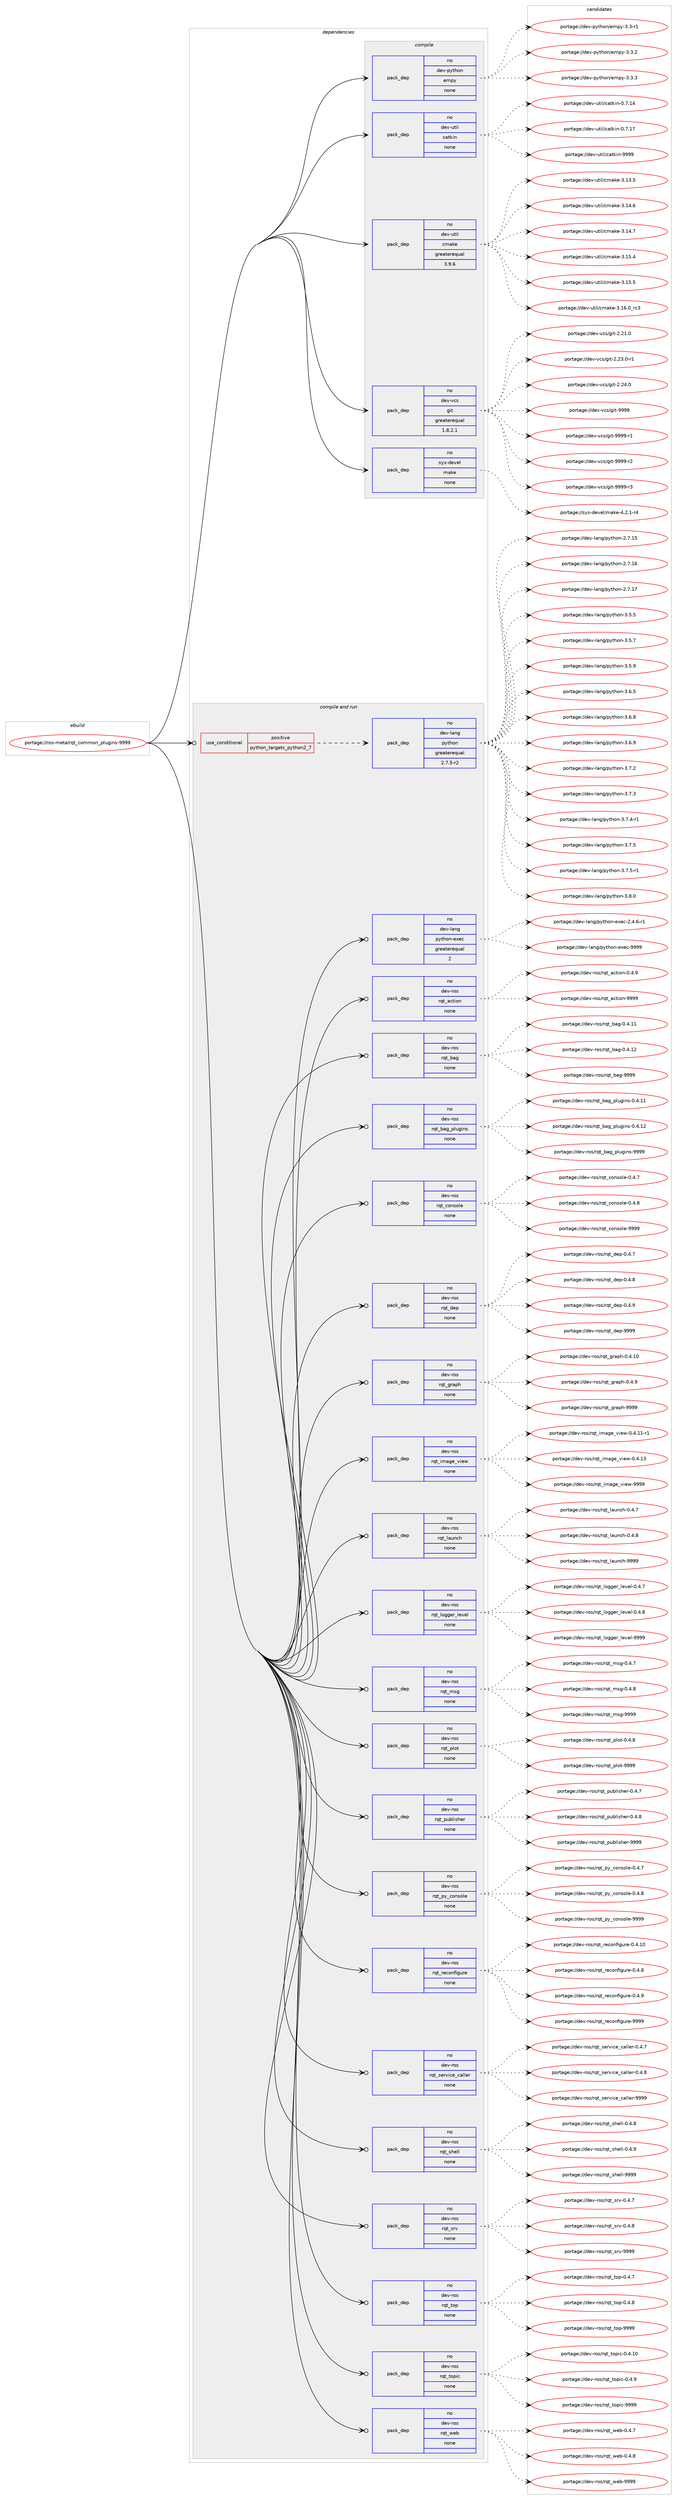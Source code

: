 digraph prolog {

# *************
# Graph options
# *************

newrank=true;
concentrate=true;
compound=true;
graph [rankdir=LR,fontname=Helvetica,fontsize=10,ranksep=1.5];#, ranksep=2.5, nodesep=0.2];
edge  [arrowhead=vee];
node  [fontname=Helvetica,fontsize=10];

# **********
# The ebuild
# **********

subgraph cluster_leftcol {
color=gray;
rank=same;
label=<<i>ebuild</i>>;
id [label="portage://ros-meta/rqt_common_plugins-9999", color=red, width=4, href="../ros-meta/rqt_common_plugins-9999.svg"];
}

# ****************
# The dependencies
# ****************

subgraph cluster_midcol {
color=gray;
label=<<i>dependencies</i>>;
subgraph cluster_compile {
fillcolor="#eeeeee";
style=filled;
label=<<i>compile</i>>;
subgraph pack280221 {
dependency381611 [label=<<TABLE BORDER="0" CELLBORDER="1" CELLSPACING="0" CELLPADDING="4" WIDTH="220"><TR><TD ROWSPAN="6" CELLPADDING="30">pack_dep</TD></TR><TR><TD WIDTH="110">no</TD></TR><TR><TD>dev-python</TD></TR><TR><TD>empy</TD></TR><TR><TD>none</TD></TR><TR><TD></TD></TR></TABLE>>, shape=none, color=blue];
}
id:e -> dependency381611:w [weight=20,style="solid",arrowhead="vee"];
subgraph pack280222 {
dependency381612 [label=<<TABLE BORDER="0" CELLBORDER="1" CELLSPACING="0" CELLPADDING="4" WIDTH="220"><TR><TD ROWSPAN="6" CELLPADDING="30">pack_dep</TD></TR><TR><TD WIDTH="110">no</TD></TR><TR><TD>dev-util</TD></TR><TR><TD>catkin</TD></TR><TR><TD>none</TD></TR><TR><TD></TD></TR></TABLE>>, shape=none, color=blue];
}
id:e -> dependency381612:w [weight=20,style="solid",arrowhead="vee"];
subgraph pack280223 {
dependency381613 [label=<<TABLE BORDER="0" CELLBORDER="1" CELLSPACING="0" CELLPADDING="4" WIDTH="220"><TR><TD ROWSPAN="6" CELLPADDING="30">pack_dep</TD></TR><TR><TD WIDTH="110">no</TD></TR><TR><TD>dev-util</TD></TR><TR><TD>cmake</TD></TR><TR><TD>greaterequal</TD></TR><TR><TD>3.9.6</TD></TR></TABLE>>, shape=none, color=blue];
}
id:e -> dependency381613:w [weight=20,style="solid",arrowhead="vee"];
subgraph pack280224 {
dependency381614 [label=<<TABLE BORDER="0" CELLBORDER="1" CELLSPACING="0" CELLPADDING="4" WIDTH="220"><TR><TD ROWSPAN="6" CELLPADDING="30">pack_dep</TD></TR><TR><TD WIDTH="110">no</TD></TR><TR><TD>dev-vcs</TD></TR><TR><TD>git</TD></TR><TR><TD>greaterequal</TD></TR><TR><TD>1.8.2.1</TD></TR></TABLE>>, shape=none, color=blue];
}
id:e -> dependency381614:w [weight=20,style="solid",arrowhead="vee"];
subgraph pack280225 {
dependency381615 [label=<<TABLE BORDER="0" CELLBORDER="1" CELLSPACING="0" CELLPADDING="4" WIDTH="220"><TR><TD ROWSPAN="6" CELLPADDING="30">pack_dep</TD></TR><TR><TD WIDTH="110">no</TD></TR><TR><TD>sys-devel</TD></TR><TR><TD>make</TD></TR><TR><TD>none</TD></TR><TR><TD></TD></TR></TABLE>>, shape=none, color=blue];
}
id:e -> dependency381615:w [weight=20,style="solid",arrowhead="vee"];
}
subgraph cluster_compileandrun {
fillcolor="#eeeeee";
style=filled;
label=<<i>compile and run</i>>;
subgraph cond94972 {
dependency381616 [label=<<TABLE BORDER="0" CELLBORDER="1" CELLSPACING="0" CELLPADDING="4"><TR><TD ROWSPAN="3" CELLPADDING="10">use_conditional</TD></TR><TR><TD>positive</TD></TR><TR><TD>python_targets_python2_7</TD></TR></TABLE>>, shape=none, color=red];
subgraph pack280226 {
dependency381617 [label=<<TABLE BORDER="0" CELLBORDER="1" CELLSPACING="0" CELLPADDING="4" WIDTH="220"><TR><TD ROWSPAN="6" CELLPADDING="30">pack_dep</TD></TR><TR><TD WIDTH="110">no</TD></TR><TR><TD>dev-lang</TD></TR><TR><TD>python</TD></TR><TR><TD>greaterequal</TD></TR><TR><TD>2.7.5-r2</TD></TR></TABLE>>, shape=none, color=blue];
}
dependency381616:e -> dependency381617:w [weight=20,style="dashed",arrowhead="vee"];
}
id:e -> dependency381616:w [weight=20,style="solid",arrowhead="odotvee"];
subgraph pack280227 {
dependency381618 [label=<<TABLE BORDER="0" CELLBORDER="1" CELLSPACING="0" CELLPADDING="4" WIDTH="220"><TR><TD ROWSPAN="6" CELLPADDING="30">pack_dep</TD></TR><TR><TD WIDTH="110">no</TD></TR><TR><TD>dev-lang</TD></TR><TR><TD>python-exec</TD></TR><TR><TD>greaterequal</TD></TR><TR><TD>2</TD></TR></TABLE>>, shape=none, color=blue];
}
id:e -> dependency381618:w [weight=20,style="solid",arrowhead="odotvee"];
subgraph pack280228 {
dependency381619 [label=<<TABLE BORDER="0" CELLBORDER="1" CELLSPACING="0" CELLPADDING="4" WIDTH="220"><TR><TD ROWSPAN="6" CELLPADDING="30">pack_dep</TD></TR><TR><TD WIDTH="110">no</TD></TR><TR><TD>dev-ros</TD></TR><TR><TD>rqt_action</TD></TR><TR><TD>none</TD></TR><TR><TD></TD></TR></TABLE>>, shape=none, color=blue];
}
id:e -> dependency381619:w [weight=20,style="solid",arrowhead="odotvee"];
subgraph pack280229 {
dependency381620 [label=<<TABLE BORDER="0" CELLBORDER="1" CELLSPACING="0" CELLPADDING="4" WIDTH="220"><TR><TD ROWSPAN="6" CELLPADDING="30">pack_dep</TD></TR><TR><TD WIDTH="110">no</TD></TR><TR><TD>dev-ros</TD></TR><TR><TD>rqt_bag</TD></TR><TR><TD>none</TD></TR><TR><TD></TD></TR></TABLE>>, shape=none, color=blue];
}
id:e -> dependency381620:w [weight=20,style="solid",arrowhead="odotvee"];
subgraph pack280230 {
dependency381621 [label=<<TABLE BORDER="0" CELLBORDER="1" CELLSPACING="0" CELLPADDING="4" WIDTH="220"><TR><TD ROWSPAN="6" CELLPADDING="30">pack_dep</TD></TR><TR><TD WIDTH="110">no</TD></TR><TR><TD>dev-ros</TD></TR><TR><TD>rqt_bag_plugins</TD></TR><TR><TD>none</TD></TR><TR><TD></TD></TR></TABLE>>, shape=none, color=blue];
}
id:e -> dependency381621:w [weight=20,style="solid",arrowhead="odotvee"];
subgraph pack280231 {
dependency381622 [label=<<TABLE BORDER="0" CELLBORDER="1" CELLSPACING="0" CELLPADDING="4" WIDTH="220"><TR><TD ROWSPAN="6" CELLPADDING="30">pack_dep</TD></TR><TR><TD WIDTH="110">no</TD></TR><TR><TD>dev-ros</TD></TR><TR><TD>rqt_console</TD></TR><TR><TD>none</TD></TR><TR><TD></TD></TR></TABLE>>, shape=none, color=blue];
}
id:e -> dependency381622:w [weight=20,style="solid",arrowhead="odotvee"];
subgraph pack280232 {
dependency381623 [label=<<TABLE BORDER="0" CELLBORDER="1" CELLSPACING="0" CELLPADDING="4" WIDTH="220"><TR><TD ROWSPAN="6" CELLPADDING="30">pack_dep</TD></TR><TR><TD WIDTH="110">no</TD></TR><TR><TD>dev-ros</TD></TR><TR><TD>rqt_dep</TD></TR><TR><TD>none</TD></TR><TR><TD></TD></TR></TABLE>>, shape=none, color=blue];
}
id:e -> dependency381623:w [weight=20,style="solid",arrowhead="odotvee"];
subgraph pack280233 {
dependency381624 [label=<<TABLE BORDER="0" CELLBORDER="1" CELLSPACING="0" CELLPADDING="4" WIDTH="220"><TR><TD ROWSPAN="6" CELLPADDING="30">pack_dep</TD></TR><TR><TD WIDTH="110">no</TD></TR><TR><TD>dev-ros</TD></TR><TR><TD>rqt_graph</TD></TR><TR><TD>none</TD></TR><TR><TD></TD></TR></TABLE>>, shape=none, color=blue];
}
id:e -> dependency381624:w [weight=20,style="solid",arrowhead="odotvee"];
subgraph pack280234 {
dependency381625 [label=<<TABLE BORDER="0" CELLBORDER="1" CELLSPACING="0" CELLPADDING="4" WIDTH="220"><TR><TD ROWSPAN="6" CELLPADDING="30">pack_dep</TD></TR><TR><TD WIDTH="110">no</TD></TR><TR><TD>dev-ros</TD></TR><TR><TD>rqt_image_view</TD></TR><TR><TD>none</TD></TR><TR><TD></TD></TR></TABLE>>, shape=none, color=blue];
}
id:e -> dependency381625:w [weight=20,style="solid",arrowhead="odotvee"];
subgraph pack280235 {
dependency381626 [label=<<TABLE BORDER="0" CELLBORDER="1" CELLSPACING="0" CELLPADDING="4" WIDTH="220"><TR><TD ROWSPAN="6" CELLPADDING="30">pack_dep</TD></TR><TR><TD WIDTH="110">no</TD></TR><TR><TD>dev-ros</TD></TR><TR><TD>rqt_launch</TD></TR><TR><TD>none</TD></TR><TR><TD></TD></TR></TABLE>>, shape=none, color=blue];
}
id:e -> dependency381626:w [weight=20,style="solid",arrowhead="odotvee"];
subgraph pack280236 {
dependency381627 [label=<<TABLE BORDER="0" CELLBORDER="1" CELLSPACING="0" CELLPADDING="4" WIDTH="220"><TR><TD ROWSPAN="6" CELLPADDING="30">pack_dep</TD></TR><TR><TD WIDTH="110">no</TD></TR><TR><TD>dev-ros</TD></TR><TR><TD>rqt_logger_level</TD></TR><TR><TD>none</TD></TR><TR><TD></TD></TR></TABLE>>, shape=none, color=blue];
}
id:e -> dependency381627:w [weight=20,style="solid",arrowhead="odotvee"];
subgraph pack280237 {
dependency381628 [label=<<TABLE BORDER="0" CELLBORDER="1" CELLSPACING="0" CELLPADDING="4" WIDTH="220"><TR><TD ROWSPAN="6" CELLPADDING="30">pack_dep</TD></TR><TR><TD WIDTH="110">no</TD></TR><TR><TD>dev-ros</TD></TR><TR><TD>rqt_msg</TD></TR><TR><TD>none</TD></TR><TR><TD></TD></TR></TABLE>>, shape=none, color=blue];
}
id:e -> dependency381628:w [weight=20,style="solid",arrowhead="odotvee"];
subgraph pack280238 {
dependency381629 [label=<<TABLE BORDER="0" CELLBORDER="1" CELLSPACING="0" CELLPADDING="4" WIDTH="220"><TR><TD ROWSPAN="6" CELLPADDING="30">pack_dep</TD></TR><TR><TD WIDTH="110">no</TD></TR><TR><TD>dev-ros</TD></TR><TR><TD>rqt_plot</TD></TR><TR><TD>none</TD></TR><TR><TD></TD></TR></TABLE>>, shape=none, color=blue];
}
id:e -> dependency381629:w [weight=20,style="solid",arrowhead="odotvee"];
subgraph pack280239 {
dependency381630 [label=<<TABLE BORDER="0" CELLBORDER="1" CELLSPACING="0" CELLPADDING="4" WIDTH="220"><TR><TD ROWSPAN="6" CELLPADDING="30">pack_dep</TD></TR><TR><TD WIDTH="110">no</TD></TR><TR><TD>dev-ros</TD></TR><TR><TD>rqt_publisher</TD></TR><TR><TD>none</TD></TR><TR><TD></TD></TR></TABLE>>, shape=none, color=blue];
}
id:e -> dependency381630:w [weight=20,style="solid",arrowhead="odotvee"];
subgraph pack280240 {
dependency381631 [label=<<TABLE BORDER="0" CELLBORDER="1" CELLSPACING="0" CELLPADDING="4" WIDTH="220"><TR><TD ROWSPAN="6" CELLPADDING="30">pack_dep</TD></TR><TR><TD WIDTH="110">no</TD></TR><TR><TD>dev-ros</TD></TR><TR><TD>rqt_py_console</TD></TR><TR><TD>none</TD></TR><TR><TD></TD></TR></TABLE>>, shape=none, color=blue];
}
id:e -> dependency381631:w [weight=20,style="solid",arrowhead="odotvee"];
subgraph pack280241 {
dependency381632 [label=<<TABLE BORDER="0" CELLBORDER="1" CELLSPACING="0" CELLPADDING="4" WIDTH="220"><TR><TD ROWSPAN="6" CELLPADDING="30">pack_dep</TD></TR><TR><TD WIDTH="110">no</TD></TR><TR><TD>dev-ros</TD></TR><TR><TD>rqt_reconfigure</TD></TR><TR><TD>none</TD></TR><TR><TD></TD></TR></TABLE>>, shape=none, color=blue];
}
id:e -> dependency381632:w [weight=20,style="solid",arrowhead="odotvee"];
subgraph pack280242 {
dependency381633 [label=<<TABLE BORDER="0" CELLBORDER="1" CELLSPACING="0" CELLPADDING="4" WIDTH="220"><TR><TD ROWSPAN="6" CELLPADDING="30">pack_dep</TD></TR><TR><TD WIDTH="110">no</TD></TR><TR><TD>dev-ros</TD></TR><TR><TD>rqt_service_caller</TD></TR><TR><TD>none</TD></TR><TR><TD></TD></TR></TABLE>>, shape=none, color=blue];
}
id:e -> dependency381633:w [weight=20,style="solid",arrowhead="odotvee"];
subgraph pack280243 {
dependency381634 [label=<<TABLE BORDER="0" CELLBORDER="1" CELLSPACING="0" CELLPADDING="4" WIDTH="220"><TR><TD ROWSPAN="6" CELLPADDING="30">pack_dep</TD></TR><TR><TD WIDTH="110">no</TD></TR><TR><TD>dev-ros</TD></TR><TR><TD>rqt_shell</TD></TR><TR><TD>none</TD></TR><TR><TD></TD></TR></TABLE>>, shape=none, color=blue];
}
id:e -> dependency381634:w [weight=20,style="solid",arrowhead="odotvee"];
subgraph pack280244 {
dependency381635 [label=<<TABLE BORDER="0" CELLBORDER="1" CELLSPACING="0" CELLPADDING="4" WIDTH="220"><TR><TD ROWSPAN="6" CELLPADDING="30">pack_dep</TD></TR><TR><TD WIDTH="110">no</TD></TR><TR><TD>dev-ros</TD></TR><TR><TD>rqt_srv</TD></TR><TR><TD>none</TD></TR><TR><TD></TD></TR></TABLE>>, shape=none, color=blue];
}
id:e -> dependency381635:w [weight=20,style="solid",arrowhead="odotvee"];
subgraph pack280245 {
dependency381636 [label=<<TABLE BORDER="0" CELLBORDER="1" CELLSPACING="0" CELLPADDING="4" WIDTH="220"><TR><TD ROWSPAN="6" CELLPADDING="30">pack_dep</TD></TR><TR><TD WIDTH="110">no</TD></TR><TR><TD>dev-ros</TD></TR><TR><TD>rqt_top</TD></TR><TR><TD>none</TD></TR><TR><TD></TD></TR></TABLE>>, shape=none, color=blue];
}
id:e -> dependency381636:w [weight=20,style="solid",arrowhead="odotvee"];
subgraph pack280246 {
dependency381637 [label=<<TABLE BORDER="0" CELLBORDER="1" CELLSPACING="0" CELLPADDING="4" WIDTH="220"><TR><TD ROWSPAN="6" CELLPADDING="30">pack_dep</TD></TR><TR><TD WIDTH="110">no</TD></TR><TR><TD>dev-ros</TD></TR><TR><TD>rqt_topic</TD></TR><TR><TD>none</TD></TR><TR><TD></TD></TR></TABLE>>, shape=none, color=blue];
}
id:e -> dependency381637:w [weight=20,style="solid",arrowhead="odotvee"];
subgraph pack280247 {
dependency381638 [label=<<TABLE BORDER="0" CELLBORDER="1" CELLSPACING="0" CELLPADDING="4" WIDTH="220"><TR><TD ROWSPAN="6" CELLPADDING="30">pack_dep</TD></TR><TR><TD WIDTH="110">no</TD></TR><TR><TD>dev-ros</TD></TR><TR><TD>rqt_web</TD></TR><TR><TD>none</TD></TR><TR><TD></TD></TR></TABLE>>, shape=none, color=blue];
}
id:e -> dependency381638:w [weight=20,style="solid",arrowhead="odotvee"];
}
subgraph cluster_run {
fillcolor="#eeeeee";
style=filled;
label=<<i>run</i>>;
}
}

# **************
# The candidates
# **************

subgraph cluster_choices {
rank=same;
color=gray;
label=<<i>candidates</i>>;

subgraph choice280221 {
color=black;
nodesep=1;
choiceportage1001011184511212111610411111047101109112121455146514511449 [label="portage://dev-python/empy-3.3-r1", color=red, width=4,href="../dev-python/empy-3.3-r1.svg"];
choiceportage1001011184511212111610411111047101109112121455146514650 [label="portage://dev-python/empy-3.3.2", color=red, width=4,href="../dev-python/empy-3.3.2.svg"];
choiceportage1001011184511212111610411111047101109112121455146514651 [label="portage://dev-python/empy-3.3.3", color=red, width=4,href="../dev-python/empy-3.3.3.svg"];
dependency381611:e -> choiceportage1001011184511212111610411111047101109112121455146514511449:w [style=dotted,weight="100"];
dependency381611:e -> choiceportage1001011184511212111610411111047101109112121455146514650:w [style=dotted,weight="100"];
dependency381611:e -> choiceportage1001011184511212111610411111047101109112121455146514651:w [style=dotted,weight="100"];
}
subgraph choice280222 {
color=black;
nodesep=1;
choiceportage1001011184511711610510847999711610710511045484655464952 [label="portage://dev-util/catkin-0.7.14", color=red, width=4,href="../dev-util/catkin-0.7.14.svg"];
choiceportage1001011184511711610510847999711610710511045484655464955 [label="portage://dev-util/catkin-0.7.17", color=red, width=4,href="../dev-util/catkin-0.7.17.svg"];
choiceportage100101118451171161051084799971161071051104557575757 [label="portage://dev-util/catkin-9999", color=red, width=4,href="../dev-util/catkin-9999.svg"];
dependency381612:e -> choiceportage1001011184511711610510847999711610710511045484655464952:w [style=dotted,weight="100"];
dependency381612:e -> choiceportage1001011184511711610510847999711610710511045484655464955:w [style=dotted,weight="100"];
dependency381612:e -> choiceportage100101118451171161051084799971161071051104557575757:w [style=dotted,weight="100"];
}
subgraph choice280223 {
color=black;
nodesep=1;
choiceportage1001011184511711610510847991099710710145514649514653 [label="portage://dev-util/cmake-3.13.5", color=red, width=4,href="../dev-util/cmake-3.13.5.svg"];
choiceportage1001011184511711610510847991099710710145514649524654 [label="portage://dev-util/cmake-3.14.6", color=red, width=4,href="../dev-util/cmake-3.14.6.svg"];
choiceportage1001011184511711610510847991099710710145514649524655 [label="portage://dev-util/cmake-3.14.7", color=red, width=4,href="../dev-util/cmake-3.14.7.svg"];
choiceportage1001011184511711610510847991099710710145514649534652 [label="portage://dev-util/cmake-3.15.4", color=red, width=4,href="../dev-util/cmake-3.15.4.svg"];
choiceportage1001011184511711610510847991099710710145514649534653 [label="portage://dev-util/cmake-3.15.5", color=red, width=4,href="../dev-util/cmake-3.15.5.svg"];
choiceportage1001011184511711610510847991099710710145514649544648951149951 [label="portage://dev-util/cmake-3.16.0_rc3", color=red, width=4,href="../dev-util/cmake-3.16.0_rc3.svg"];
dependency381613:e -> choiceportage1001011184511711610510847991099710710145514649514653:w [style=dotted,weight="100"];
dependency381613:e -> choiceportage1001011184511711610510847991099710710145514649524654:w [style=dotted,weight="100"];
dependency381613:e -> choiceportage1001011184511711610510847991099710710145514649524655:w [style=dotted,weight="100"];
dependency381613:e -> choiceportage1001011184511711610510847991099710710145514649534652:w [style=dotted,weight="100"];
dependency381613:e -> choiceportage1001011184511711610510847991099710710145514649534653:w [style=dotted,weight="100"];
dependency381613:e -> choiceportage1001011184511711610510847991099710710145514649544648951149951:w [style=dotted,weight="100"];
}
subgraph choice280224 {
color=black;
nodesep=1;
choiceportage10010111845118991154710310511645504650494648 [label="portage://dev-vcs/git-2.21.0", color=red, width=4,href="../dev-vcs/git-2.21.0.svg"];
choiceportage100101118451189911547103105116455046505146484511449 [label="portage://dev-vcs/git-2.23.0-r1", color=red, width=4,href="../dev-vcs/git-2.23.0-r1.svg"];
choiceportage10010111845118991154710310511645504650524648 [label="portage://dev-vcs/git-2.24.0", color=red, width=4,href="../dev-vcs/git-2.24.0.svg"];
choiceportage1001011184511899115471031051164557575757 [label="portage://dev-vcs/git-9999", color=red, width=4,href="../dev-vcs/git-9999.svg"];
choiceportage10010111845118991154710310511645575757574511449 [label="portage://dev-vcs/git-9999-r1", color=red, width=4,href="../dev-vcs/git-9999-r1.svg"];
choiceportage10010111845118991154710310511645575757574511450 [label="portage://dev-vcs/git-9999-r2", color=red, width=4,href="../dev-vcs/git-9999-r2.svg"];
choiceportage10010111845118991154710310511645575757574511451 [label="portage://dev-vcs/git-9999-r3", color=red, width=4,href="../dev-vcs/git-9999-r3.svg"];
dependency381614:e -> choiceportage10010111845118991154710310511645504650494648:w [style=dotted,weight="100"];
dependency381614:e -> choiceportage100101118451189911547103105116455046505146484511449:w [style=dotted,weight="100"];
dependency381614:e -> choiceportage10010111845118991154710310511645504650524648:w [style=dotted,weight="100"];
dependency381614:e -> choiceportage1001011184511899115471031051164557575757:w [style=dotted,weight="100"];
dependency381614:e -> choiceportage10010111845118991154710310511645575757574511449:w [style=dotted,weight="100"];
dependency381614:e -> choiceportage10010111845118991154710310511645575757574511450:w [style=dotted,weight="100"];
dependency381614:e -> choiceportage10010111845118991154710310511645575757574511451:w [style=dotted,weight="100"];
}
subgraph choice280225 {
color=black;
nodesep=1;
choiceportage1151211154510010111810110847109971071014552465046494511452 [label="portage://sys-devel/make-4.2.1-r4", color=red, width=4,href="../sys-devel/make-4.2.1-r4.svg"];
dependency381615:e -> choiceportage1151211154510010111810110847109971071014552465046494511452:w [style=dotted,weight="100"];
}
subgraph choice280226 {
color=black;
nodesep=1;
choiceportage10010111845108971101034711212111610411111045504655464953 [label="portage://dev-lang/python-2.7.15", color=red, width=4,href="../dev-lang/python-2.7.15.svg"];
choiceportage10010111845108971101034711212111610411111045504655464954 [label="portage://dev-lang/python-2.7.16", color=red, width=4,href="../dev-lang/python-2.7.16.svg"];
choiceportage10010111845108971101034711212111610411111045504655464955 [label="portage://dev-lang/python-2.7.17", color=red, width=4,href="../dev-lang/python-2.7.17.svg"];
choiceportage100101118451089711010347112121116104111110455146534653 [label="portage://dev-lang/python-3.5.5", color=red, width=4,href="../dev-lang/python-3.5.5.svg"];
choiceportage100101118451089711010347112121116104111110455146534655 [label="portage://dev-lang/python-3.5.7", color=red, width=4,href="../dev-lang/python-3.5.7.svg"];
choiceportage100101118451089711010347112121116104111110455146534657 [label="portage://dev-lang/python-3.5.9", color=red, width=4,href="../dev-lang/python-3.5.9.svg"];
choiceportage100101118451089711010347112121116104111110455146544653 [label="portage://dev-lang/python-3.6.5", color=red, width=4,href="../dev-lang/python-3.6.5.svg"];
choiceportage100101118451089711010347112121116104111110455146544656 [label="portage://dev-lang/python-3.6.8", color=red, width=4,href="../dev-lang/python-3.6.8.svg"];
choiceportage100101118451089711010347112121116104111110455146544657 [label="portage://dev-lang/python-3.6.9", color=red, width=4,href="../dev-lang/python-3.6.9.svg"];
choiceportage100101118451089711010347112121116104111110455146554650 [label="portage://dev-lang/python-3.7.2", color=red, width=4,href="../dev-lang/python-3.7.2.svg"];
choiceportage100101118451089711010347112121116104111110455146554651 [label="portage://dev-lang/python-3.7.3", color=red, width=4,href="../dev-lang/python-3.7.3.svg"];
choiceportage1001011184510897110103471121211161041111104551465546524511449 [label="portage://dev-lang/python-3.7.4-r1", color=red, width=4,href="../dev-lang/python-3.7.4-r1.svg"];
choiceportage100101118451089711010347112121116104111110455146554653 [label="portage://dev-lang/python-3.7.5", color=red, width=4,href="../dev-lang/python-3.7.5.svg"];
choiceportage1001011184510897110103471121211161041111104551465546534511449 [label="portage://dev-lang/python-3.7.5-r1", color=red, width=4,href="../dev-lang/python-3.7.5-r1.svg"];
choiceportage100101118451089711010347112121116104111110455146564648 [label="portage://dev-lang/python-3.8.0", color=red, width=4,href="../dev-lang/python-3.8.0.svg"];
dependency381617:e -> choiceportage10010111845108971101034711212111610411111045504655464953:w [style=dotted,weight="100"];
dependency381617:e -> choiceportage10010111845108971101034711212111610411111045504655464954:w [style=dotted,weight="100"];
dependency381617:e -> choiceportage10010111845108971101034711212111610411111045504655464955:w [style=dotted,weight="100"];
dependency381617:e -> choiceportage100101118451089711010347112121116104111110455146534653:w [style=dotted,weight="100"];
dependency381617:e -> choiceportage100101118451089711010347112121116104111110455146534655:w [style=dotted,weight="100"];
dependency381617:e -> choiceportage100101118451089711010347112121116104111110455146534657:w [style=dotted,weight="100"];
dependency381617:e -> choiceportage100101118451089711010347112121116104111110455146544653:w [style=dotted,weight="100"];
dependency381617:e -> choiceportage100101118451089711010347112121116104111110455146544656:w [style=dotted,weight="100"];
dependency381617:e -> choiceportage100101118451089711010347112121116104111110455146544657:w [style=dotted,weight="100"];
dependency381617:e -> choiceportage100101118451089711010347112121116104111110455146554650:w [style=dotted,weight="100"];
dependency381617:e -> choiceportage100101118451089711010347112121116104111110455146554651:w [style=dotted,weight="100"];
dependency381617:e -> choiceportage1001011184510897110103471121211161041111104551465546524511449:w [style=dotted,weight="100"];
dependency381617:e -> choiceportage100101118451089711010347112121116104111110455146554653:w [style=dotted,weight="100"];
dependency381617:e -> choiceportage1001011184510897110103471121211161041111104551465546534511449:w [style=dotted,weight="100"];
dependency381617:e -> choiceportage100101118451089711010347112121116104111110455146564648:w [style=dotted,weight="100"];
}
subgraph choice280227 {
color=black;
nodesep=1;
choiceportage10010111845108971101034711212111610411111045101120101994550465246544511449 [label="portage://dev-lang/python-exec-2.4.6-r1", color=red, width=4,href="../dev-lang/python-exec-2.4.6-r1.svg"];
choiceportage10010111845108971101034711212111610411111045101120101994557575757 [label="portage://dev-lang/python-exec-9999", color=red, width=4,href="../dev-lang/python-exec-9999.svg"];
dependency381618:e -> choiceportage10010111845108971101034711212111610411111045101120101994550465246544511449:w [style=dotted,weight="100"];
dependency381618:e -> choiceportage10010111845108971101034711212111610411111045101120101994557575757:w [style=dotted,weight="100"];
}
subgraph choice280228 {
color=black;
nodesep=1;
choiceportage1001011184511411111547114113116959799116105111110454846524657 [label="portage://dev-ros/rqt_action-0.4.9", color=red, width=4,href="../dev-ros/rqt_action-0.4.9.svg"];
choiceportage10010111845114111115471141131169597991161051111104557575757 [label="portage://dev-ros/rqt_action-9999", color=red, width=4,href="../dev-ros/rqt_action-9999.svg"];
dependency381619:e -> choiceportage1001011184511411111547114113116959799116105111110454846524657:w [style=dotted,weight="100"];
dependency381619:e -> choiceportage10010111845114111115471141131169597991161051111104557575757:w [style=dotted,weight="100"];
}
subgraph choice280229 {
color=black;
nodesep=1;
choiceportage100101118451141111154711411311695989710345484652464949 [label="portage://dev-ros/rqt_bag-0.4.11", color=red, width=4,href="../dev-ros/rqt_bag-0.4.11.svg"];
choiceportage100101118451141111154711411311695989710345484652464950 [label="portage://dev-ros/rqt_bag-0.4.12", color=red, width=4,href="../dev-ros/rqt_bag-0.4.12.svg"];
choiceportage10010111845114111115471141131169598971034557575757 [label="portage://dev-ros/rqt_bag-9999", color=red, width=4,href="../dev-ros/rqt_bag-9999.svg"];
dependency381620:e -> choiceportage100101118451141111154711411311695989710345484652464949:w [style=dotted,weight="100"];
dependency381620:e -> choiceportage100101118451141111154711411311695989710345484652464950:w [style=dotted,weight="100"];
dependency381620:e -> choiceportage10010111845114111115471141131169598971034557575757:w [style=dotted,weight="100"];
}
subgraph choice280230 {
color=black;
nodesep=1;
choiceportage10010111845114111115471141131169598971039511210811710310511011545484652464949 [label="portage://dev-ros/rqt_bag_plugins-0.4.11", color=red, width=4,href="../dev-ros/rqt_bag_plugins-0.4.11.svg"];
choiceportage10010111845114111115471141131169598971039511210811710310511011545484652464950 [label="portage://dev-ros/rqt_bag_plugins-0.4.12", color=red, width=4,href="../dev-ros/rqt_bag_plugins-0.4.12.svg"];
choiceportage1001011184511411111547114113116959897103951121081171031051101154557575757 [label="portage://dev-ros/rqt_bag_plugins-9999", color=red, width=4,href="../dev-ros/rqt_bag_plugins-9999.svg"];
dependency381621:e -> choiceportage10010111845114111115471141131169598971039511210811710310511011545484652464949:w [style=dotted,weight="100"];
dependency381621:e -> choiceportage10010111845114111115471141131169598971039511210811710310511011545484652464950:w [style=dotted,weight="100"];
dependency381621:e -> choiceportage1001011184511411111547114113116959897103951121081171031051101154557575757:w [style=dotted,weight="100"];
}
subgraph choice280231 {
color=black;
nodesep=1;
choiceportage10010111845114111115471141131169599111110115111108101454846524655 [label="portage://dev-ros/rqt_console-0.4.7", color=red, width=4,href="../dev-ros/rqt_console-0.4.7.svg"];
choiceportage10010111845114111115471141131169599111110115111108101454846524656 [label="portage://dev-ros/rqt_console-0.4.8", color=red, width=4,href="../dev-ros/rqt_console-0.4.8.svg"];
choiceportage100101118451141111154711411311695991111101151111081014557575757 [label="portage://dev-ros/rqt_console-9999", color=red, width=4,href="../dev-ros/rqt_console-9999.svg"];
dependency381622:e -> choiceportage10010111845114111115471141131169599111110115111108101454846524655:w [style=dotted,weight="100"];
dependency381622:e -> choiceportage10010111845114111115471141131169599111110115111108101454846524656:w [style=dotted,weight="100"];
dependency381622:e -> choiceportage100101118451141111154711411311695991111101151111081014557575757:w [style=dotted,weight="100"];
}
subgraph choice280232 {
color=black;
nodesep=1;
choiceportage100101118451141111154711411311695100101112454846524655 [label="portage://dev-ros/rqt_dep-0.4.7", color=red, width=4,href="../dev-ros/rqt_dep-0.4.7.svg"];
choiceportage100101118451141111154711411311695100101112454846524656 [label="portage://dev-ros/rqt_dep-0.4.8", color=red, width=4,href="../dev-ros/rqt_dep-0.4.8.svg"];
choiceportage100101118451141111154711411311695100101112454846524657 [label="portage://dev-ros/rqt_dep-0.4.9", color=red, width=4,href="../dev-ros/rqt_dep-0.4.9.svg"];
choiceportage1001011184511411111547114113116951001011124557575757 [label="portage://dev-ros/rqt_dep-9999", color=red, width=4,href="../dev-ros/rqt_dep-9999.svg"];
dependency381623:e -> choiceportage100101118451141111154711411311695100101112454846524655:w [style=dotted,weight="100"];
dependency381623:e -> choiceportage100101118451141111154711411311695100101112454846524656:w [style=dotted,weight="100"];
dependency381623:e -> choiceportage100101118451141111154711411311695100101112454846524657:w [style=dotted,weight="100"];
dependency381623:e -> choiceportage1001011184511411111547114113116951001011124557575757:w [style=dotted,weight="100"];
}
subgraph choice280233 {
color=black;
nodesep=1;
choiceportage1001011184511411111547114113116951031149711210445484652464948 [label="portage://dev-ros/rqt_graph-0.4.10", color=red, width=4,href="../dev-ros/rqt_graph-0.4.10.svg"];
choiceportage10010111845114111115471141131169510311497112104454846524657 [label="portage://dev-ros/rqt_graph-0.4.9", color=red, width=4,href="../dev-ros/rqt_graph-0.4.9.svg"];
choiceportage100101118451141111154711411311695103114971121044557575757 [label="portage://dev-ros/rqt_graph-9999", color=red, width=4,href="../dev-ros/rqt_graph-9999.svg"];
dependency381624:e -> choiceportage1001011184511411111547114113116951031149711210445484652464948:w [style=dotted,weight="100"];
dependency381624:e -> choiceportage10010111845114111115471141131169510311497112104454846524657:w [style=dotted,weight="100"];
dependency381624:e -> choiceportage100101118451141111154711411311695103114971121044557575757:w [style=dotted,weight="100"];
}
subgraph choice280234 {
color=black;
nodesep=1;
choiceportage1001011184511411111547114113116951051099710310195118105101119454846524649494511449 [label="portage://dev-ros/rqt_image_view-0.4.11-r1", color=red, width=4,href="../dev-ros/rqt_image_view-0.4.11-r1.svg"];
choiceportage100101118451141111154711411311695105109971031019511810510111945484652464951 [label="portage://dev-ros/rqt_image_view-0.4.13", color=red, width=4,href="../dev-ros/rqt_image_view-0.4.13.svg"];
choiceportage10010111845114111115471141131169510510997103101951181051011194557575757 [label="portage://dev-ros/rqt_image_view-9999", color=red, width=4,href="../dev-ros/rqt_image_view-9999.svg"];
dependency381625:e -> choiceportage1001011184511411111547114113116951051099710310195118105101119454846524649494511449:w [style=dotted,weight="100"];
dependency381625:e -> choiceportage100101118451141111154711411311695105109971031019511810510111945484652464951:w [style=dotted,weight="100"];
dependency381625:e -> choiceportage10010111845114111115471141131169510510997103101951181051011194557575757:w [style=dotted,weight="100"];
}
subgraph choice280235 {
color=black;
nodesep=1;
choiceportage1001011184511411111547114113116951089711711099104454846524655 [label="portage://dev-ros/rqt_launch-0.4.7", color=red, width=4,href="../dev-ros/rqt_launch-0.4.7.svg"];
choiceportage1001011184511411111547114113116951089711711099104454846524656 [label="portage://dev-ros/rqt_launch-0.4.8", color=red, width=4,href="../dev-ros/rqt_launch-0.4.8.svg"];
choiceportage10010111845114111115471141131169510897117110991044557575757 [label="portage://dev-ros/rqt_launch-9999", color=red, width=4,href="../dev-ros/rqt_launch-9999.svg"];
dependency381626:e -> choiceportage1001011184511411111547114113116951089711711099104454846524655:w [style=dotted,weight="100"];
dependency381626:e -> choiceportage1001011184511411111547114113116951089711711099104454846524656:w [style=dotted,weight="100"];
dependency381626:e -> choiceportage10010111845114111115471141131169510897117110991044557575757:w [style=dotted,weight="100"];
}
subgraph choice280236 {
color=black;
nodesep=1;
choiceportage10010111845114111115471141131169510811110310310111495108101118101108454846524655 [label="portage://dev-ros/rqt_logger_level-0.4.7", color=red, width=4,href="../dev-ros/rqt_logger_level-0.4.7.svg"];
choiceportage10010111845114111115471141131169510811110310310111495108101118101108454846524656 [label="portage://dev-ros/rqt_logger_level-0.4.8", color=red, width=4,href="../dev-ros/rqt_logger_level-0.4.8.svg"];
choiceportage100101118451141111154711411311695108111103103101114951081011181011084557575757 [label="portage://dev-ros/rqt_logger_level-9999", color=red, width=4,href="../dev-ros/rqt_logger_level-9999.svg"];
dependency381627:e -> choiceportage10010111845114111115471141131169510811110310310111495108101118101108454846524655:w [style=dotted,weight="100"];
dependency381627:e -> choiceportage10010111845114111115471141131169510811110310310111495108101118101108454846524656:w [style=dotted,weight="100"];
dependency381627:e -> choiceportage100101118451141111154711411311695108111103103101114951081011181011084557575757:w [style=dotted,weight="100"];
}
subgraph choice280237 {
color=black;
nodesep=1;
choiceportage100101118451141111154711411311695109115103454846524655 [label="portage://dev-ros/rqt_msg-0.4.7", color=red, width=4,href="../dev-ros/rqt_msg-0.4.7.svg"];
choiceportage100101118451141111154711411311695109115103454846524656 [label="portage://dev-ros/rqt_msg-0.4.8", color=red, width=4,href="../dev-ros/rqt_msg-0.4.8.svg"];
choiceportage1001011184511411111547114113116951091151034557575757 [label="portage://dev-ros/rqt_msg-9999", color=red, width=4,href="../dev-ros/rqt_msg-9999.svg"];
dependency381628:e -> choiceportage100101118451141111154711411311695109115103454846524655:w [style=dotted,weight="100"];
dependency381628:e -> choiceportage100101118451141111154711411311695109115103454846524656:w [style=dotted,weight="100"];
dependency381628:e -> choiceportage1001011184511411111547114113116951091151034557575757:w [style=dotted,weight="100"];
}
subgraph choice280238 {
color=black;
nodesep=1;
choiceportage100101118451141111154711411311695112108111116454846524656 [label="portage://dev-ros/rqt_plot-0.4.8", color=red, width=4,href="../dev-ros/rqt_plot-0.4.8.svg"];
choiceportage1001011184511411111547114113116951121081111164557575757 [label="portage://dev-ros/rqt_plot-9999", color=red, width=4,href="../dev-ros/rqt_plot-9999.svg"];
dependency381629:e -> choiceportage100101118451141111154711411311695112108111116454846524656:w [style=dotted,weight="100"];
dependency381629:e -> choiceportage1001011184511411111547114113116951121081111164557575757:w [style=dotted,weight="100"];
}
subgraph choice280239 {
color=black;
nodesep=1;
choiceportage10010111845114111115471141131169511211798108105115104101114454846524655 [label="portage://dev-ros/rqt_publisher-0.4.7", color=red, width=4,href="../dev-ros/rqt_publisher-0.4.7.svg"];
choiceportage10010111845114111115471141131169511211798108105115104101114454846524656 [label="portage://dev-ros/rqt_publisher-0.4.8", color=red, width=4,href="../dev-ros/rqt_publisher-0.4.8.svg"];
choiceportage100101118451141111154711411311695112117981081051151041011144557575757 [label="portage://dev-ros/rqt_publisher-9999", color=red, width=4,href="../dev-ros/rqt_publisher-9999.svg"];
dependency381630:e -> choiceportage10010111845114111115471141131169511211798108105115104101114454846524655:w [style=dotted,weight="100"];
dependency381630:e -> choiceportage10010111845114111115471141131169511211798108105115104101114454846524656:w [style=dotted,weight="100"];
dependency381630:e -> choiceportage100101118451141111154711411311695112117981081051151041011144557575757:w [style=dotted,weight="100"];
}
subgraph choice280240 {
color=black;
nodesep=1;
choiceportage1001011184511411111547114113116951121219599111110115111108101454846524655 [label="portage://dev-ros/rqt_py_console-0.4.7", color=red, width=4,href="../dev-ros/rqt_py_console-0.4.7.svg"];
choiceportage1001011184511411111547114113116951121219599111110115111108101454846524656 [label="portage://dev-ros/rqt_py_console-0.4.8", color=red, width=4,href="../dev-ros/rqt_py_console-0.4.8.svg"];
choiceportage10010111845114111115471141131169511212195991111101151111081014557575757 [label="portage://dev-ros/rqt_py_console-9999", color=red, width=4,href="../dev-ros/rqt_py_console-9999.svg"];
dependency381631:e -> choiceportage1001011184511411111547114113116951121219599111110115111108101454846524655:w [style=dotted,weight="100"];
dependency381631:e -> choiceportage1001011184511411111547114113116951121219599111110115111108101454846524656:w [style=dotted,weight="100"];
dependency381631:e -> choiceportage10010111845114111115471141131169511212195991111101151111081014557575757:w [style=dotted,weight="100"];
}
subgraph choice280241 {
color=black;
nodesep=1;
choiceportage1001011184511411111547114113116951141019911111010210510311711410145484652464948 [label="portage://dev-ros/rqt_reconfigure-0.4.10", color=red, width=4,href="../dev-ros/rqt_reconfigure-0.4.10.svg"];
choiceportage10010111845114111115471141131169511410199111110102105103117114101454846524656 [label="portage://dev-ros/rqt_reconfigure-0.4.8", color=red, width=4,href="../dev-ros/rqt_reconfigure-0.4.8.svg"];
choiceportage10010111845114111115471141131169511410199111110102105103117114101454846524657 [label="portage://dev-ros/rqt_reconfigure-0.4.9", color=red, width=4,href="../dev-ros/rqt_reconfigure-0.4.9.svg"];
choiceportage100101118451141111154711411311695114101991111101021051031171141014557575757 [label="portage://dev-ros/rqt_reconfigure-9999", color=red, width=4,href="../dev-ros/rqt_reconfigure-9999.svg"];
dependency381632:e -> choiceportage1001011184511411111547114113116951141019911111010210510311711410145484652464948:w [style=dotted,weight="100"];
dependency381632:e -> choiceportage10010111845114111115471141131169511410199111110102105103117114101454846524656:w [style=dotted,weight="100"];
dependency381632:e -> choiceportage10010111845114111115471141131169511410199111110102105103117114101454846524657:w [style=dotted,weight="100"];
dependency381632:e -> choiceportage100101118451141111154711411311695114101991111101021051031171141014557575757:w [style=dotted,weight="100"];
}
subgraph choice280242 {
color=black;
nodesep=1;
choiceportage10010111845114111115471141131169511510111411810599101959997108108101114454846524655 [label="portage://dev-ros/rqt_service_caller-0.4.7", color=red, width=4,href="../dev-ros/rqt_service_caller-0.4.7.svg"];
choiceportage10010111845114111115471141131169511510111411810599101959997108108101114454846524656 [label="portage://dev-ros/rqt_service_caller-0.4.8", color=red, width=4,href="../dev-ros/rqt_service_caller-0.4.8.svg"];
choiceportage100101118451141111154711411311695115101114118105991019599971081081011144557575757 [label="portage://dev-ros/rqt_service_caller-9999", color=red, width=4,href="../dev-ros/rqt_service_caller-9999.svg"];
dependency381633:e -> choiceportage10010111845114111115471141131169511510111411810599101959997108108101114454846524655:w [style=dotted,weight="100"];
dependency381633:e -> choiceportage10010111845114111115471141131169511510111411810599101959997108108101114454846524656:w [style=dotted,weight="100"];
dependency381633:e -> choiceportage100101118451141111154711411311695115101114118105991019599971081081011144557575757:w [style=dotted,weight="100"];
}
subgraph choice280243 {
color=black;
nodesep=1;
choiceportage100101118451141111154711411311695115104101108108454846524656 [label="portage://dev-ros/rqt_shell-0.4.8", color=red, width=4,href="../dev-ros/rqt_shell-0.4.8.svg"];
choiceportage100101118451141111154711411311695115104101108108454846524657 [label="portage://dev-ros/rqt_shell-0.4.9", color=red, width=4,href="../dev-ros/rqt_shell-0.4.9.svg"];
choiceportage1001011184511411111547114113116951151041011081084557575757 [label="portage://dev-ros/rqt_shell-9999", color=red, width=4,href="../dev-ros/rqt_shell-9999.svg"];
dependency381634:e -> choiceportage100101118451141111154711411311695115104101108108454846524656:w [style=dotted,weight="100"];
dependency381634:e -> choiceportage100101118451141111154711411311695115104101108108454846524657:w [style=dotted,weight="100"];
dependency381634:e -> choiceportage1001011184511411111547114113116951151041011081084557575757:w [style=dotted,weight="100"];
}
subgraph choice280244 {
color=black;
nodesep=1;
choiceportage100101118451141111154711411311695115114118454846524655 [label="portage://dev-ros/rqt_srv-0.4.7", color=red, width=4,href="../dev-ros/rqt_srv-0.4.7.svg"];
choiceportage100101118451141111154711411311695115114118454846524656 [label="portage://dev-ros/rqt_srv-0.4.8", color=red, width=4,href="../dev-ros/rqt_srv-0.4.8.svg"];
choiceportage1001011184511411111547114113116951151141184557575757 [label="portage://dev-ros/rqt_srv-9999", color=red, width=4,href="../dev-ros/rqt_srv-9999.svg"];
dependency381635:e -> choiceportage100101118451141111154711411311695115114118454846524655:w [style=dotted,weight="100"];
dependency381635:e -> choiceportage100101118451141111154711411311695115114118454846524656:w [style=dotted,weight="100"];
dependency381635:e -> choiceportage1001011184511411111547114113116951151141184557575757:w [style=dotted,weight="100"];
}
subgraph choice280245 {
color=black;
nodesep=1;
choiceportage100101118451141111154711411311695116111112454846524655 [label="portage://dev-ros/rqt_top-0.4.7", color=red, width=4,href="../dev-ros/rqt_top-0.4.7.svg"];
choiceportage100101118451141111154711411311695116111112454846524656 [label="portage://dev-ros/rqt_top-0.4.8", color=red, width=4,href="../dev-ros/rqt_top-0.4.8.svg"];
choiceportage1001011184511411111547114113116951161111124557575757 [label="portage://dev-ros/rqt_top-9999", color=red, width=4,href="../dev-ros/rqt_top-9999.svg"];
dependency381636:e -> choiceportage100101118451141111154711411311695116111112454846524655:w [style=dotted,weight="100"];
dependency381636:e -> choiceportage100101118451141111154711411311695116111112454846524656:w [style=dotted,weight="100"];
dependency381636:e -> choiceportage1001011184511411111547114113116951161111124557575757:w [style=dotted,weight="100"];
}
subgraph choice280246 {
color=black;
nodesep=1;
choiceportage1001011184511411111547114113116951161111121059945484652464948 [label="portage://dev-ros/rqt_topic-0.4.10", color=red, width=4,href="../dev-ros/rqt_topic-0.4.10.svg"];
choiceportage10010111845114111115471141131169511611111210599454846524657 [label="portage://dev-ros/rqt_topic-0.4.9", color=red, width=4,href="../dev-ros/rqt_topic-0.4.9.svg"];
choiceportage100101118451141111154711411311695116111112105994557575757 [label="portage://dev-ros/rqt_topic-9999", color=red, width=4,href="../dev-ros/rqt_topic-9999.svg"];
dependency381637:e -> choiceportage1001011184511411111547114113116951161111121059945484652464948:w [style=dotted,weight="100"];
dependency381637:e -> choiceportage10010111845114111115471141131169511611111210599454846524657:w [style=dotted,weight="100"];
dependency381637:e -> choiceportage100101118451141111154711411311695116111112105994557575757:w [style=dotted,weight="100"];
}
subgraph choice280247 {
color=black;
nodesep=1;
choiceportage10010111845114111115471141131169511910198454846524655 [label="portage://dev-ros/rqt_web-0.4.7", color=red, width=4,href="../dev-ros/rqt_web-0.4.7.svg"];
choiceportage10010111845114111115471141131169511910198454846524656 [label="portage://dev-ros/rqt_web-0.4.8", color=red, width=4,href="../dev-ros/rqt_web-0.4.8.svg"];
choiceportage100101118451141111154711411311695119101984557575757 [label="portage://dev-ros/rqt_web-9999", color=red, width=4,href="../dev-ros/rqt_web-9999.svg"];
dependency381638:e -> choiceportage10010111845114111115471141131169511910198454846524655:w [style=dotted,weight="100"];
dependency381638:e -> choiceportage10010111845114111115471141131169511910198454846524656:w [style=dotted,weight="100"];
dependency381638:e -> choiceportage100101118451141111154711411311695119101984557575757:w [style=dotted,weight="100"];
}
}

}

